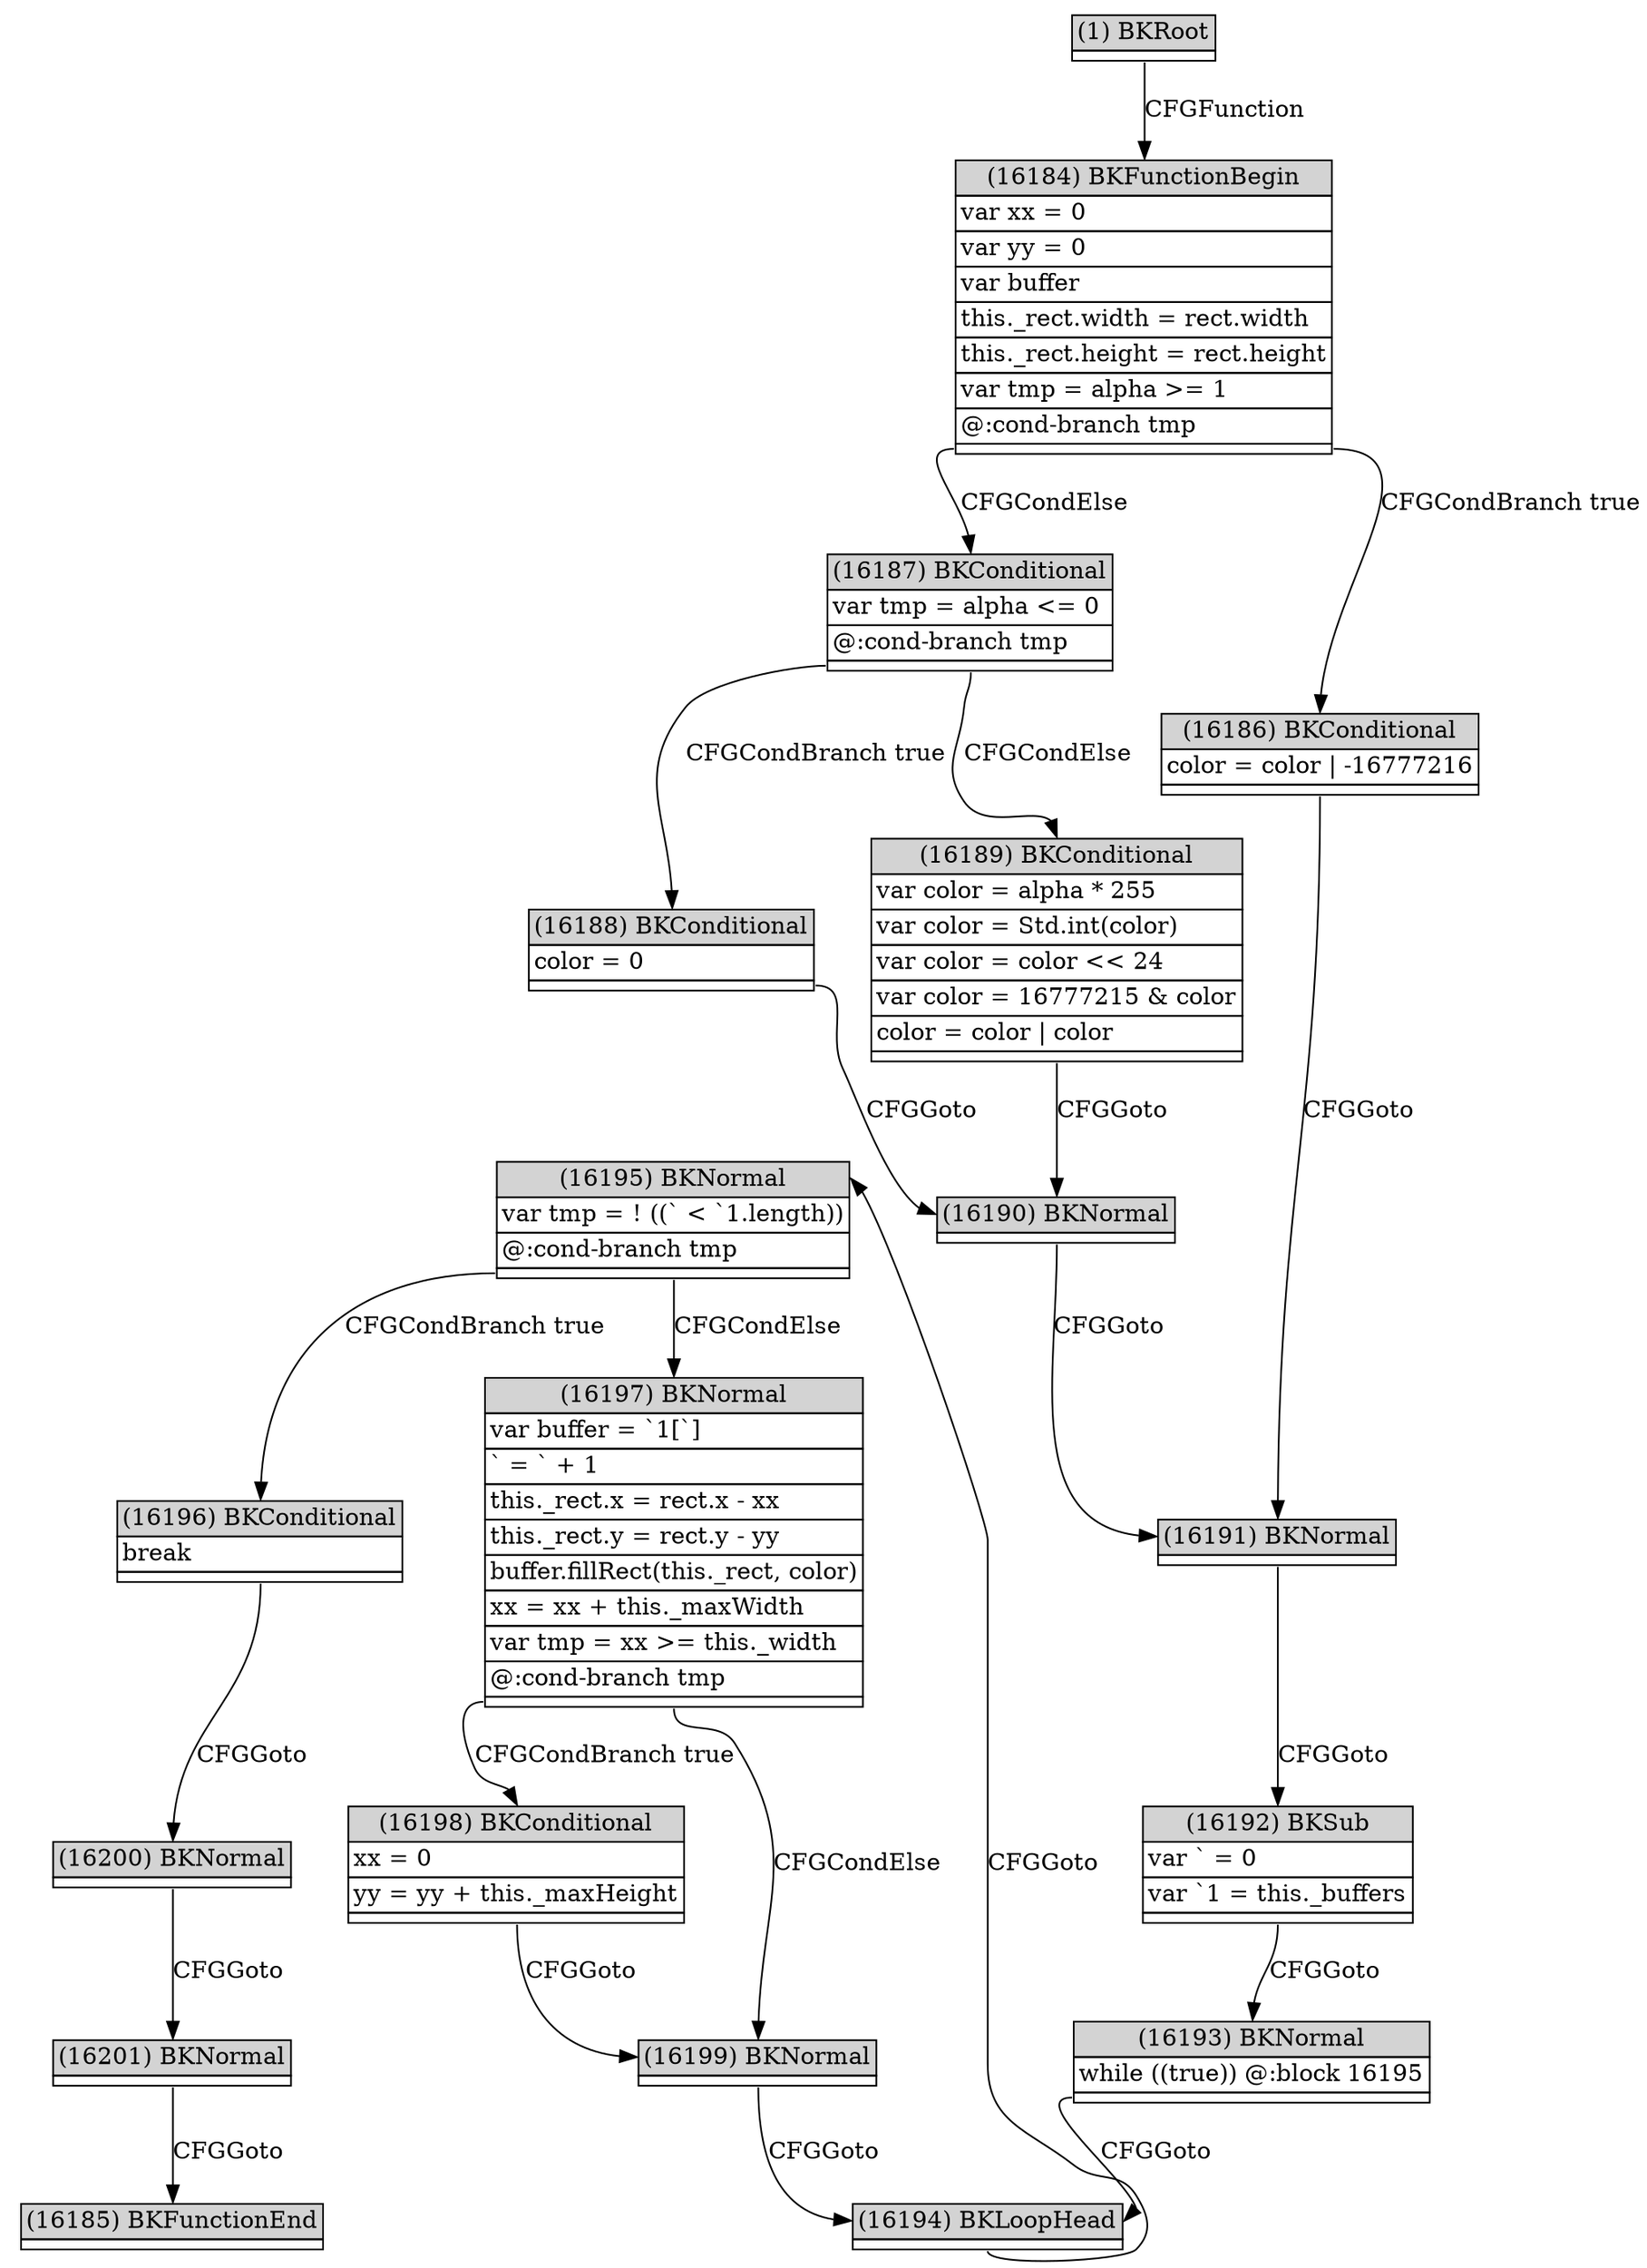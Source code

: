 digraph graphname {
	node [shape=plaintext];
n16201[label=<<table BORDER="0" CELLBORDER="1" CELLSPACING="0">
	<tr><td port="in" bgcolor="lightgray">(16201) BKNormal</td></tr>
	<tr><td port="out"></td></tr>
</table>>];
n16200[label=<<table BORDER="0" CELLBORDER="1" CELLSPACING="0">
	<tr><td port="in" bgcolor="lightgray">(16200) BKNormal</td></tr>
	<tr><td port="out"></td></tr>
</table>>];
n16199[label=<<table BORDER="0" CELLBORDER="1" CELLSPACING="0">
	<tr><td port="in" bgcolor="lightgray">(16199) BKNormal</td></tr>
	<tr><td port="out"></td></tr>
</table>>];
n16198[label=<<table BORDER="0" CELLBORDER="1" CELLSPACING="0">
	<tr><td port="in" bgcolor="lightgray">(16198) BKConditional</td></tr>
	<tr><td port="e0" align="left">xx = 0</td></tr>
	<tr><td port="e1" align="left">yy = yy + this._maxHeight</td></tr>
	<tr><td port="out"></td></tr>
</table>>];
n16197[label=<<table BORDER="0" CELLBORDER="1" CELLSPACING="0">
	<tr><td port="in" bgcolor="lightgray">(16197) BKNormal</td></tr>
	<tr><td port="e0" align="left">var buffer = `1[`]</td></tr>
	<tr><td port="e1" align="left">` = ` + 1</td></tr>
	<tr><td port="e2" align="left">this._rect.x = rect.x - xx</td></tr>
	<tr><td port="e3" align="left">this._rect.y = rect.y - yy</td></tr>
	<tr><td port="e4" align="left">buffer.fillRect(this._rect, color)</td></tr>
	<tr><td port="e5" align="left">xx = xx + this._maxWidth</td></tr>
	<tr><td port="e6" align="left">var tmp = xx &gt;= this._width</td></tr>
	<tr><td port="e7" align="left">@:cond-branch tmp</td></tr>
	<tr><td port="out"></td></tr>
</table>>];
n16196[label=<<table BORDER="0" CELLBORDER="1" CELLSPACING="0">
	<tr><td port="in" bgcolor="lightgray">(16196) BKConditional</td></tr>
	<tr><td port="e0" align="left">break</td></tr>
	<tr><td port="out"></td></tr>
</table>>];
n16195[label=<<table BORDER="0" CELLBORDER="1" CELLSPACING="0">
	<tr><td port="in" bgcolor="lightgray">(16195) BKNormal</td></tr>
	<tr><td port="e0" align="left">var tmp = ! ((` &lt; `1.length))</td></tr>
	<tr><td port="e1" align="left">@:cond-branch tmp</td></tr>
	<tr><td port="out"></td></tr>
</table>>];
n16194[label=<<table BORDER="0" CELLBORDER="1" CELLSPACING="0">
	<tr><td port="in" bgcolor="lightgray">(16194) BKLoopHead</td></tr>
	<tr><td port="out"></td></tr>
</table>>];
n16193[label=<<table BORDER="0" CELLBORDER="1" CELLSPACING="0">
	<tr><td port="in" bgcolor="lightgray">(16193) BKNormal</td></tr>
	<tr><td port="e0" align="left">while ((true)) @:block 16195</td></tr>
	<tr><td port="out"></td></tr>
</table>>];
n16192[label=<<table BORDER="0" CELLBORDER="1" CELLSPACING="0">
	<tr><td port="in" bgcolor="lightgray">(16192) BKSub</td></tr>
	<tr><td port="e0" align="left">var ` = 0</td></tr>
	<tr><td port="e1" align="left">var `1 = this._buffers</td></tr>
	<tr><td port="out"></td></tr>
</table>>];
n16191[label=<<table BORDER="0" CELLBORDER="1" CELLSPACING="0">
	<tr><td port="in" bgcolor="lightgray">(16191) BKNormal</td></tr>
	<tr><td port="out"></td></tr>
</table>>];
n16190[label=<<table BORDER="0" CELLBORDER="1" CELLSPACING="0">
	<tr><td port="in" bgcolor="lightgray">(16190) BKNormal</td></tr>
	<tr><td port="out"></td></tr>
</table>>];
n16189[label=<<table BORDER="0" CELLBORDER="1" CELLSPACING="0">
	<tr><td port="in" bgcolor="lightgray">(16189) BKConditional</td></tr>
	<tr><td port="e0" align="left">var color = alpha * 255</td></tr>
	<tr><td port="e1" align="left">var color = Std.int(color)</td></tr>
	<tr><td port="e2" align="left">var color = color &lt;&lt; 24</td></tr>
	<tr><td port="e3" align="left">var color = 16777215 &amp; color</td></tr>
	<tr><td port="e4" align="left">color = color | color</td></tr>
	<tr><td port="out"></td></tr>
</table>>];
n16188[label=<<table BORDER="0" CELLBORDER="1" CELLSPACING="0">
	<tr><td port="in" bgcolor="lightgray">(16188) BKConditional</td></tr>
	<tr><td port="e0" align="left">color = 0</td></tr>
	<tr><td port="out"></td></tr>
</table>>];
n16187[label=<<table BORDER="0" CELLBORDER="1" CELLSPACING="0">
	<tr><td port="in" bgcolor="lightgray">(16187) BKConditional</td></tr>
	<tr><td port="e0" align="left">var tmp = alpha &lt;= 0</td></tr>
	<tr><td port="e1" align="left">@:cond-branch tmp</td></tr>
	<tr><td port="out"></td></tr>
</table>>];
n16186[label=<<table BORDER="0" CELLBORDER="1" CELLSPACING="0">
	<tr><td port="in" bgcolor="lightgray">(16186) BKConditional</td></tr>
	<tr><td port="e0" align="left">color = color | -16777216</td></tr>
	<tr><td port="out"></td></tr>
</table>>];
n16185[label=<<table BORDER="0" CELLBORDER="1" CELLSPACING="0">
	<tr><td port="in" bgcolor="lightgray">(16185) BKFunctionEnd</td></tr>
	<tr><td port="out"></td></tr>
</table>>];
n16184[label=<<table BORDER="0" CELLBORDER="1" CELLSPACING="0">
	<tr><td port="in" bgcolor="lightgray">(16184) BKFunctionBegin</td></tr>
	<tr><td port="e0" align="left">var xx = 0</td></tr>
	<tr><td port="e1" align="left">var yy = 0</td></tr>
	<tr><td port="e2" align="left">var buffer</td></tr>
	<tr><td port="e3" align="left">this._rect.width = rect.width</td></tr>
	<tr><td port="e4" align="left">this._rect.height = rect.height</td></tr>
	<tr><td port="e5" align="left">var tmp = alpha &gt;= 1</td></tr>
	<tr><td port="e6" align="left">@:cond-branch tmp</td></tr>
	<tr><td port="out"></td></tr>
</table>>];
n1[label=<<table BORDER="0" CELLBORDER="1" CELLSPACING="0">
	<tr><td port="in" bgcolor="lightgray">(1) BKRoot</td></tr>
	<tr><td port="out"></td></tr>
</table>>];
n1:out -> n16184:in[label="CFGFunction"];
n16184:out -> n16187:in[label="CFGCondElse"];
n16184:out -> n16186:in[label="CFGCondBranch true"];
n16186:out -> n16191:in[label="CFGGoto"];
n16191:out -> n16192:in[label="CFGGoto"];
n16192:out -> n16193:in[label="CFGGoto"];
n16193:out -> n16194:in[label="CFGGoto"];
n16194:out -> n16195:in[label="CFGGoto"];
n16195:out -> n16197:in[label="CFGCondElse"];
n16195:out -> n16196:in[label="CFGCondBranch true"];
n16196:out -> n16200:in[label="CFGGoto"];
n16200:out -> n16201:in[label="CFGGoto"];
n16201:out -> n16185:in[label="CFGGoto"];
n16197:out -> n16199:in[label="CFGCondElse"];
n16197:out -> n16198:in[label="CFGCondBranch true"];
n16198:out -> n16199:in[label="CFGGoto"];
n16199:out -> n16194:in[label="CFGGoto"];
n16187:out -> n16189:in[label="CFGCondElse"];
n16187:out -> n16188:in[label="CFGCondBranch true"];
n16188:out -> n16190:in[label="CFGGoto"];
n16190:out -> n16191:in[label="CFGGoto"];
n16189:out -> n16190:in[label="CFGGoto"];
}
